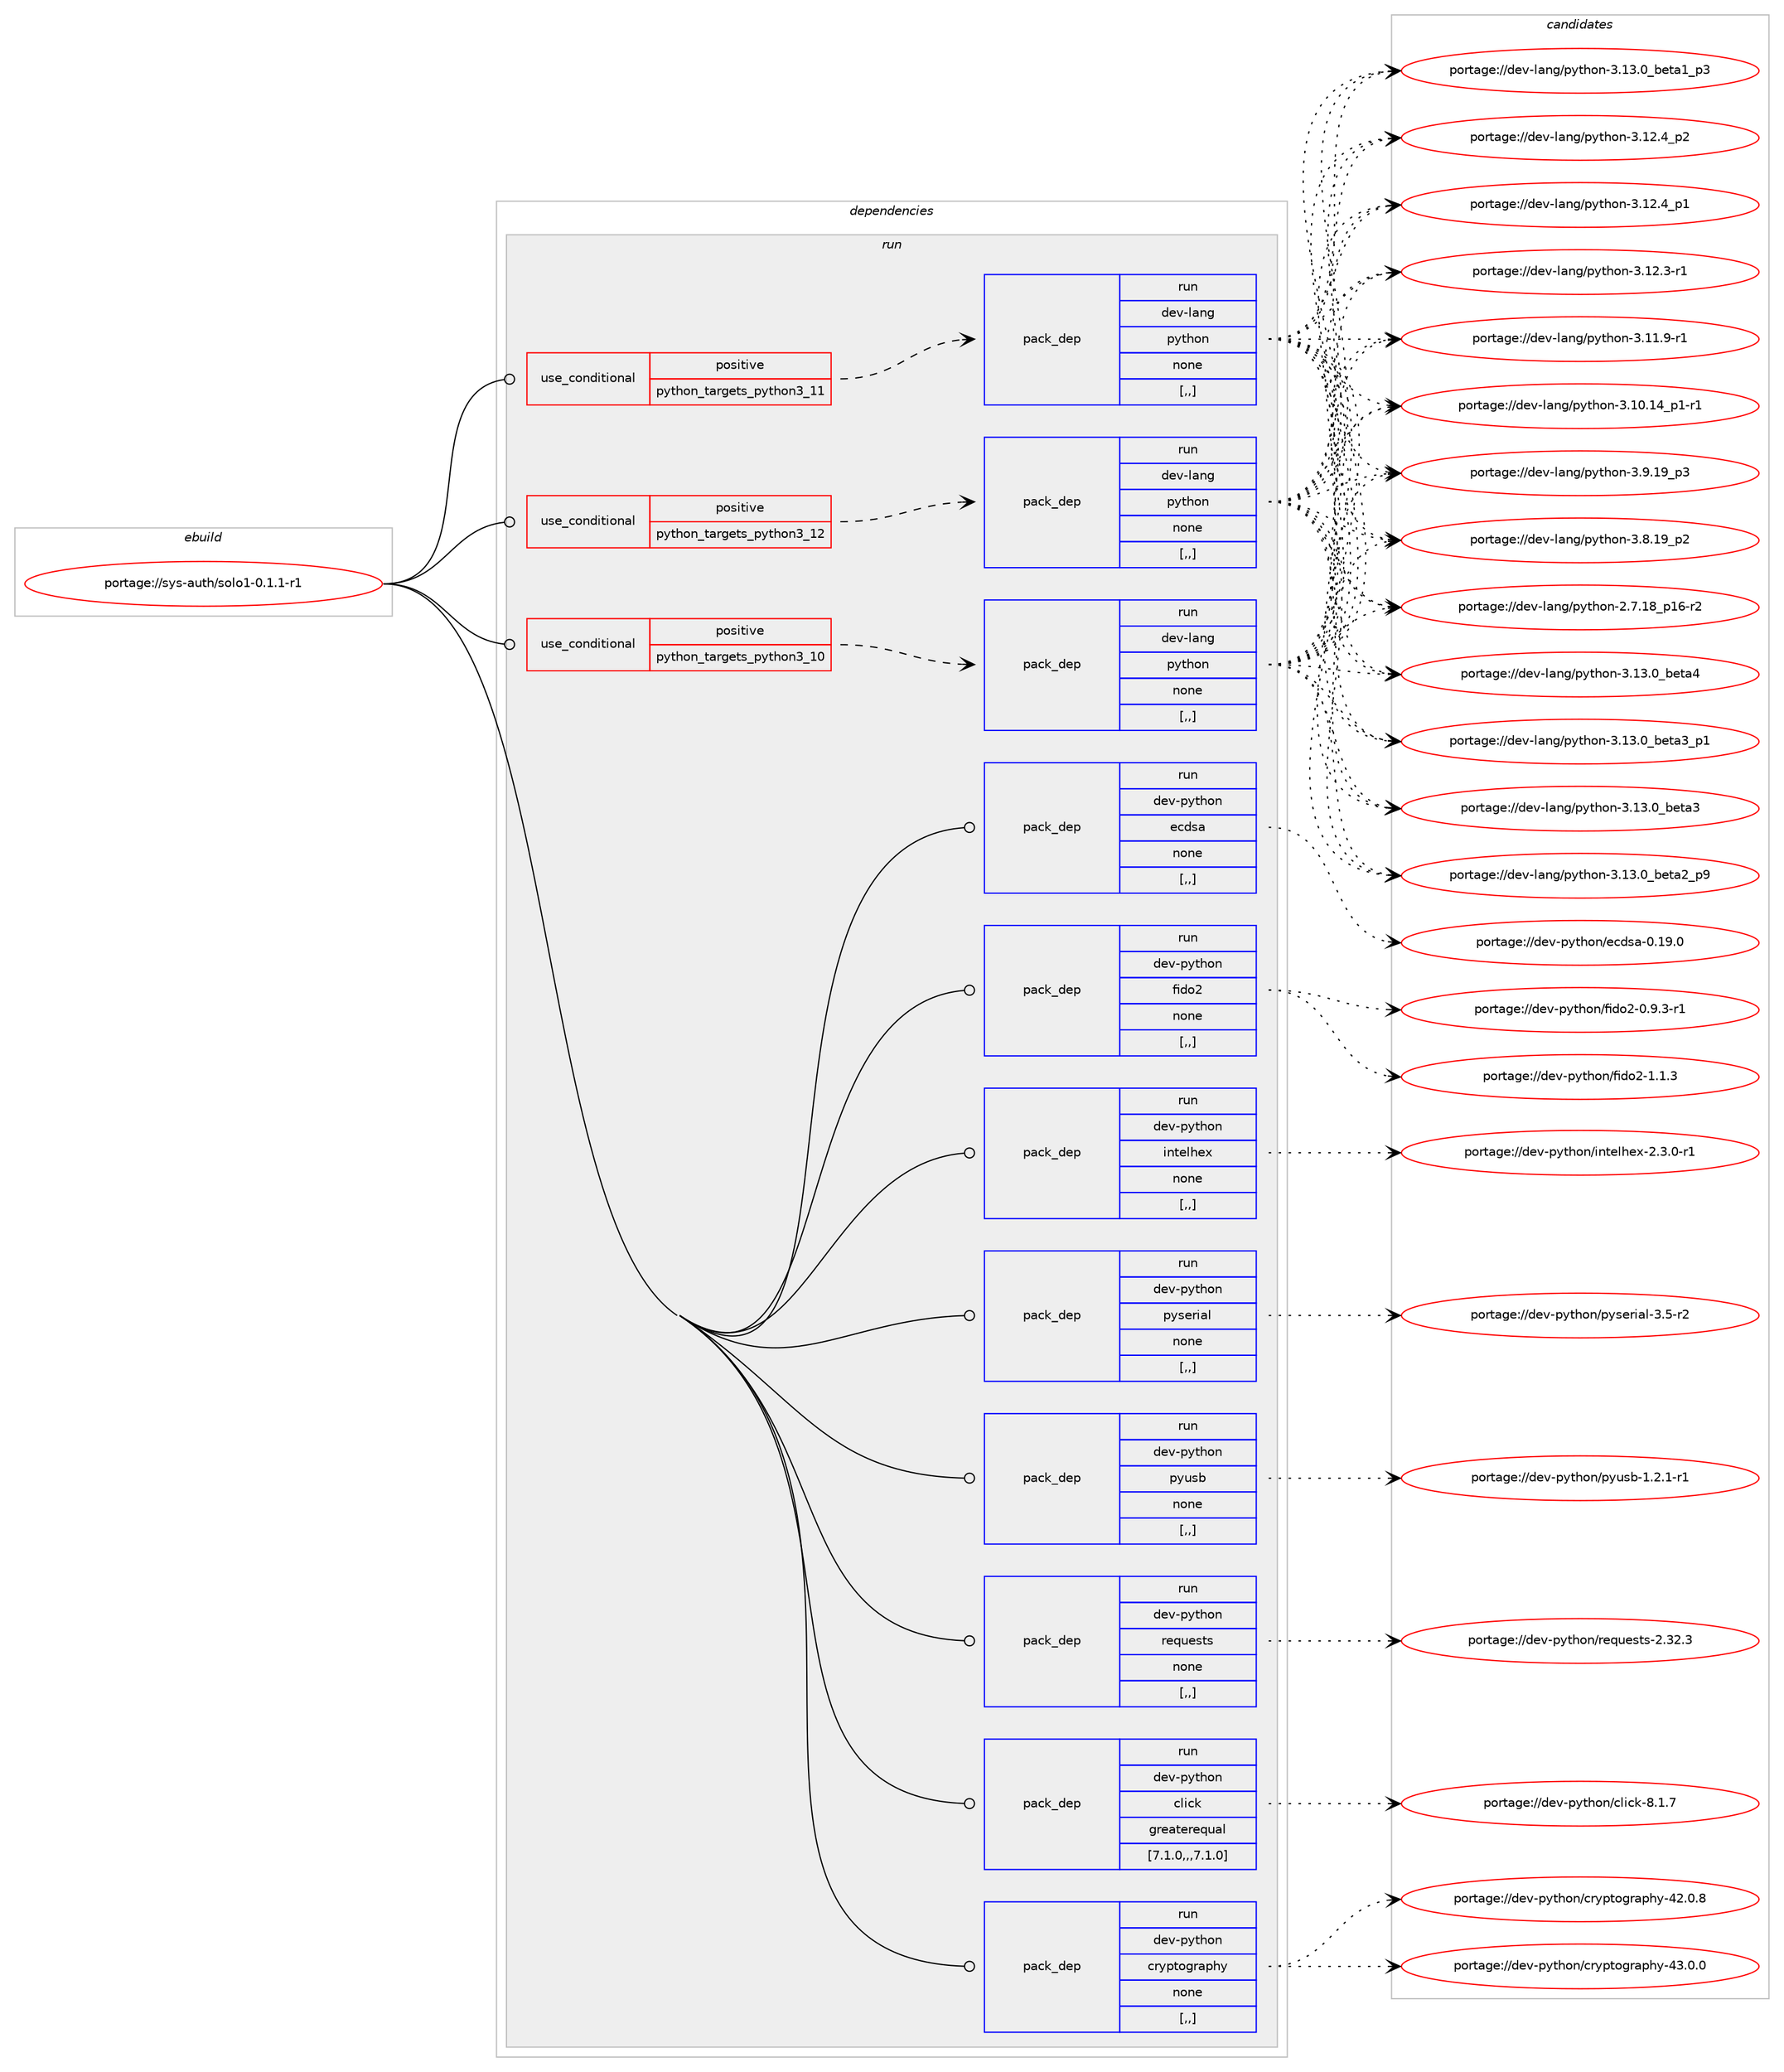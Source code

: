 digraph prolog {

# *************
# Graph options
# *************

newrank=true;
concentrate=true;
compound=true;
graph [rankdir=LR,fontname=Helvetica,fontsize=10,ranksep=1.5];#, ranksep=2.5, nodesep=0.2];
edge  [arrowhead=vee];
node  [fontname=Helvetica,fontsize=10];

# **********
# The ebuild
# **********

subgraph cluster_leftcol {
color=gray;
label=<<i>ebuild</i>>;
id [label="portage://sys-auth/solo1-0.1.1-r1", color=red, width=4, href="../sys-auth/solo1-0.1.1-r1.svg"];
}

# ****************
# The dependencies
# ****************

subgraph cluster_midcol {
color=gray;
label=<<i>dependencies</i>>;
subgraph cluster_compile {
fillcolor="#eeeeee";
style=filled;
label=<<i>compile</i>>;
}
subgraph cluster_compileandrun {
fillcolor="#eeeeee";
style=filled;
label=<<i>compile and run</i>>;
}
subgraph cluster_run {
fillcolor="#eeeeee";
style=filled;
label=<<i>run</i>>;
subgraph cond113330 {
dependency427290 [label=<<TABLE BORDER="0" CELLBORDER="1" CELLSPACING="0" CELLPADDING="4"><TR><TD ROWSPAN="3" CELLPADDING="10">use_conditional</TD></TR><TR><TD>positive</TD></TR><TR><TD>python_targets_python3_10</TD></TR></TABLE>>, shape=none, color=red];
subgraph pack311024 {
dependency427291 [label=<<TABLE BORDER="0" CELLBORDER="1" CELLSPACING="0" CELLPADDING="4" WIDTH="220"><TR><TD ROWSPAN="6" CELLPADDING="30">pack_dep</TD></TR><TR><TD WIDTH="110">run</TD></TR><TR><TD>dev-lang</TD></TR><TR><TD>python</TD></TR><TR><TD>none</TD></TR><TR><TD>[,,]</TD></TR></TABLE>>, shape=none, color=blue];
}
dependency427290:e -> dependency427291:w [weight=20,style="dashed",arrowhead="vee"];
}
id:e -> dependency427290:w [weight=20,style="solid",arrowhead="odot"];
subgraph cond113331 {
dependency427292 [label=<<TABLE BORDER="0" CELLBORDER="1" CELLSPACING="0" CELLPADDING="4"><TR><TD ROWSPAN="3" CELLPADDING="10">use_conditional</TD></TR><TR><TD>positive</TD></TR><TR><TD>python_targets_python3_11</TD></TR></TABLE>>, shape=none, color=red];
subgraph pack311025 {
dependency427293 [label=<<TABLE BORDER="0" CELLBORDER="1" CELLSPACING="0" CELLPADDING="4" WIDTH="220"><TR><TD ROWSPAN="6" CELLPADDING="30">pack_dep</TD></TR><TR><TD WIDTH="110">run</TD></TR><TR><TD>dev-lang</TD></TR><TR><TD>python</TD></TR><TR><TD>none</TD></TR><TR><TD>[,,]</TD></TR></TABLE>>, shape=none, color=blue];
}
dependency427292:e -> dependency427293:w [weight=20,style="dashed",arrowhead="vee"];
}
id:e -> dependency427292:w [weight=20,style="solid",arrowhead="odot"];
subgraph cond113332 {
dependency427294 [label=<<TABLE BORDER="0" CELLBORDER="1" CELLSPACING="0" CELLPADDING="4"><TR><TD ROWSPAN="3" CELLPADDING="10">use_conditional</TD></TR><TR><TD>positive</TD></TR><TR><TD>python_targets_python3_12</TD></TR></TABLE>>, shape=none, color=red];
subgraph pack311026 {
dependency427295 [label=<<TABLE BORDER="0" CELLBORDER="1" CELLSPACING="0" CELLPADDING="4" WIDTH="220"><TR><TD ROWSPAN="6" CELLPADDING="30">pack_dep</TD></TR><TR><TD WIDTH="110">run</TD></TR><TR><TD>dev-lang</TD></TR><TR><TD>python</TD></TR><TR><TD>none</TD></TR><TR><TD>[,,]</TD></TR></TABLE>>, shape=none, color=blue];
}
dependency427294:e -> dependency427295:w [weight=20,style="dashed",arrowhead="vee"];
}
id:e -> dependency427294:w [weight=20,style="solid",arrowhead="odot"];
subgraph pack311027 {
dependency427296 [label=<<TABLE BORDER="0" CELLBORDER="1" CELLSPACING="0" CELLPADDING="4" WIDTH="220"><TR><TD ROWSPAN="6" CELLPADDING="30">pack_dep</TD></TR><TR><TD WIDTH="110">run</TD></TR><TR><TD>dev-python</TD></TR><TR><TD>click</TD></TR><TR><TD>greaterequal</TD></TR><TR><TD>[7.1.0,,,7.1.0]</TD></TR></TABLE>>, shape=none, color=blue];
}
id:e -> dependency427296:w [weight=20,style="solid",arrowhead="odot"];
subgraph pack311028 {
dependency427297 [label=<<TABLE BORDER="0" CELLBORDER="1" CELLSPACING="0" CELLPADDING="4" WIDTH="220"><TR><TD ROWSPAN="6" CELLPADDING="30">pack_dep</TD></TR><TR><TD WIDTH="110">run</TD></TR><TR><TD>dev-python</TD></TR><TR><TD>cryptography</TD></TR><TR><TD>none</TD></TR><TR><TD>[,,]</TD></TR></TABLE>>, shape=none, color=blue];
}
id:e -> dependency427297:w [weight=20,style="solid",arrowhead="odot"];
subgraph pack311029 {
dependency427298 [label=<<TABLE BORDER="0" CELLBORDER="1" CELLSPACING="0" CELLPADDING="4" WIDTH="220"><TR><TD ROWSPAN="6" CELLPADDING="30">pack_dep</TD></TR><TR><TD WIDTH="110">run</TD></TR><TR><TD>dev-python</TD></TR><TR><TD>ecdsa</TD></TR><TR><TD>none</TD></TR><TR><TD>[,,]</TD></TR></TABLE>>, shape=none, color=blue];
}
id:e -> dependency427298:w [weight=20,style="solid",arrowhead="odot"];
subgraph pack311030 {
dependency427299 [label=<<TABLE BORDER="0" CELLBORDER="1" CELLSPACING="0" CELLPADDING="4" WIDTH="220"><TR><TD ROWSPAN="6" CELLPADDING="30">pack_dep</TD></TR><TR><TD WIDTH="110">run</TD></TR><TR><TD>dev-python</TD></TR><TR><TD>fido2</TD></TR><TR><TD>none</TD></TR><TR><TD>[,,]</TD></TR></TABLE>>, shape=none, color=blue];
}
id:e -> dependency427299:w [weight=20,style="solid",arrowhead="odot"];
subgraph pack311031 {
dependency427300 [label=<<TABLE BORDER="0" CELLBORDER="1" CELLSPACING="0" CELLPADDING="4" WIDTH="220"><TR><TD ROWSPAN="6" CELLPADDING="30">pack_dep</TD></TR><TR><TD WIDTH="110">run</TD></TR><TR><TD>dev-python</TD></TR><TR><TD>intelhex</TD></TR><TR><TD>none</TD></TR><TR><TD>[,,]</TD></TR></TABLE>>, shape=none, color=blue];
}
id:e -> dependency427300:w [weight=20,style="solid",arrowhead="odot"];
subgraph pack311032 {
dependency427301 [label=<<TABLE BORDER="0" CELLBORDER="1" CELLSPACING="0" CELLPADDING="4" WIDTH="220"><TR><TD ROWSPAN="6" CELLPADDING="30">pack_dep</TD></TR><TR><TD WIDTH="110">run</TD></TR><TR><TD>dev-python</TD></TR><TR><TD>pyserial</TD></TR><TR><TD>none</TD></TR><TR><TD>[,,]</TD></TR></TABLE>>, shape=none, color=blue];
}
id:e -> dependency427301:w [weight=20,style="solid",arrowhead="odot"];
subgraph pack311033 {
dependency427302 [label=<<TABLE BORDER="0" CELLBORDER="1" CELLSPACING="0" CELLPADDING="4" WIDTH="220"><TR><TD ROWSPAN="6" CELLPADDING="30">pack_dep</TD></TR><TR><TD WIDTH="110">run</TD></TR><TR><TD>dev-python</TD></TR><TR><TD>pyusb</TD></TR><TR><TD>none</TD></TR><TR><TD>[,,]</TD></TR></TABLE>>, shape=none, color=blue];
}
id:e -> dependency427302:w [weight=20,style="solid",arrowhead="odot"];
subgraph pack311034 {
dependency427303 [label=<<TABLE BORDER="0" CELLBORDER="1" CELLSPACING="0" CELLPADDING="4" WIDTH="220"><TR><TD ROWSPAN="6" CELLPADDING="30">pack_dep</TD></TR><TR><TD WIDTH="110">run</TD></TR><TR><TD>dev-python</TD></TR><TR><TD>requests</TD></TR><TR><TD>none</TD></TR><TR><TD>[,,]</TD></TR></TABLE>>, shape=none, color=blue];
}
id:e -> dependency427303:w [weight=20,style="solid",arrowhead="odot"];
}
}

# **************
# The candidates
# **************

subgraph cluster_choices {
rank=same;
color=gray;
label=<<i>candidates</i>>;

subgraph choice311024 {
color=black;
nodesep=1;
choice1001011184510897110103471121211161041111104551464951464895981011169752 [label="portage://dev-lang/python-3.13.0_beta4", color=red, width=4,href="../dev-lang/python-3.13.0_beta4.svg"];
choice10010111845108971101034711212111610411111045514649514648959810111697519511249 [label="portage://dev-lang/python-3.13.0_beta3_p1", color=red, width=4,href="../dev-lang/python-3.13.0_beta3_p1.svg"];
choice1001011184510897110103471121211161041111104551464951464895981011169751 [label="portage://dev-lang/python-3.13.0_beta3", color=red, width=4,href="../dev-lang/python-3.13.0_beta3.svg"];
choice10010111845108971101034711212111610411111045514649514648959810111697509511257 [label="portage://dev-lang/python-3.13.0_beta2_p9", color=red, width=4,href="../dev-lang/python-3.13.0_beta2_p9.svg"];
choice10010111845108971101034711212111610411111045514649514648959810111697499511251 [label="portage://dev-lang/python-3.13.0_beta1_p3", color=red, width=4,href="../dev-lang/python-3.13.0_beta1_p3.svg"];
choice100101118451089711010347112121116104111110455146495046529511250 [label="portage://dev-lang/python-3.12.4_p2", color=red, width=4,href="../dev-lang/python-3.12.4_p2.svg"];
choice100101118451089711010347112121116104111110455146495046529511249 [label="portage://dev-lang/python-3.12.4_p1", color=red, width=4,href="../dev-lang/python-3.12.4_p1.svg"];
choice100101118451089711010347112121116104111110455146495046514511449 [label="portage://dev-lang/python-3.12.3-r1", color=red, width=4,href="../dev-lang/python-3.12.3-r1.svg"];
choice100101118451089711010347112121116104111110455146494946574511449 [label="portage://dev-lang/python-3.11.9-r1", color=red, width=4,href="../dev-lang/python-3.11.9-r1.svg"];
choice100101118451089711010347112121116104111110455146494846495295112494511449 [label="portage://dev-lang/python-3.10.14_p1-r1", color=red, width=4,href="../dev-lang/python-3.10.14_p1-r1.svg"];
choice100101118451089711010347112121116104111110455146574649579511251 [label="portage://dev-lang/python-3.9.19_p3", color=red, width=4,href="../dev-lang/python-3.9.19_p3.svg"];
choice100101118451089711010347112121116104111110455146564649579511250 [label="portage://dev-lang/python-3.8.19_p2", color=red, width=4,href="../dev-lang/python-3.8.19_p2.svg"];
choice100101118451089711010347112121116104111110455046554649569511249544511450 [label="portage://dev-lang/python-2.7.18_p16-r2", color=red, width=4,href="../dev-lang/python-2.7.18_p16-r2.svg"];
dependency427291:e -> choice1001011184510897110103471121211161041111104551464951464895981011169752:w [style=dotted,weight="100"];
dependency427291:e -> choice10010111845108971101034711212111610411111045514649514648959810111697519511249:w [style=dotted,weight="100"];
dependency427291:e -> choice1001011184510897110103471121211161041111104551464951464895981011169751:w [style=dotted,weight="100"];
dependency427291:e -> choice10010111845108971101034711212111610411111045514649514648959810111697509511257:w [style=dotted,weight="100"];
dependency427291:e -> choice10010111845108971101034711212111610411111045514649514648959810111697499511251:w [style=dotted,weight="100"];
dependency427291:e -> choice100101118451089711010347112121116104111110455146495046529511250:w [style=dotted,weight="100"];
dependency427291:e -> choice100101118451089711010347112121116104111110455146495046529511249:w [style=dotted,weight="100"];
dependency427291:e -> choice100101118451089711010347112121116104111110455146495046514511449:w [style=dotted,weight="100"];
dependency427291:e -> choice100101118451089711010347112121116104111110455146494946574511449:w [style=dotted,weight="100"];
dependency427291:e -> choice100101118451089711010347112121116104111110455146494846495295112494511449:w [style=dotted,weight="100"];
dependency427291:e -> choice100101118451089711010347112121116104111110455146574649579511251:w [style=dotted,weight="100"];
dependency427291:e -> choice100101118451089711010347112121116104111110455146564649579511250:w [style=dotted,weight="100"];
dependency427291:e -> choice100101118451089711010347112121116104111110455046554649569511249544511450:w [style=dotted,weight="100"];
}
subgraph choice311025 {
color=black;
nodesep=1;
choice1001011184510897110103471121211161041111104551464951464895981011169752 [label="portage://dev-lang/python-3.13.0_beta4", color=red, width=4,href="../dev-lang/python-3.13.0_beta4.svg"];
choice10010111845108971101034711212111610411111045514649514648959810111697519511249 [label="portage://dev-lang/python-3.13.0_beta3_p1", color=red, width=4,href="../dev-lang/python-3.13.0_beta3_p1.svg"];
choice1001011184510897110103471121211161041111104551464951464895981011169751 [label="portage://dev-lang/python-3.13.0_beta3", color=red, width=4,href="../dev-lang/python-3.13.0_beta3.svg"];
choice10010111845108971101034711212111610411111045514649514648959810111697509511257 [label="portage://dev-lang/python-3.13.0_beta2_p9", color=red, width=4,href="../dev-lang/python-3.13.0_beta2_p9.svg"];
choice10010111845108971101034711212111610411111045514649514648959810111697499511251 [label="portage://dev-lang/python-3.13.0_beta1_p3", color=red, width=4,href="../dev-lang/python-3.13.0_beta1_p3.svg"];
choice100101118451089711010347112121116104111110455146495046529511250 [label="portage://dev-lang/python-3.12.4_p2", color=red, width=4,href="../dev-lang/python-3.12.4_p2.svg"];
choice100101118451089711010347112121116104111110455146495046529511249 [label="portage://dev-lang/python-3.12.4_p1", color=red, width=4,href="../dev-lang/python-3.12.4_p1.svg"];
choice100101118451089711010347112121116104111110455146495046514511449 [label="portage://dev-lang/python-3.12.3-r1", color=red, width=4,href="../dev-lang/python-3.12.3-r1.svg"];
choice100101118451089711010347112121116104111110455146494946574511449 [label="portage://dev-lang/python-3.11.9-r1", color=red, width=4,href="../dev-lang/python-3.11.9-r1.svg"];
choice100101118451089711010347112121116104111110455146494846495295112494511449 [label="portage://dev-lang/python-3.10.14_p1-r1", color=red, width=4,href="../dev-lang/python-3.10.14_p1-r1.svg"];
choice100101118451089711010347112121116104111110455146574649579511251 [label="portage://dev-lang/python-3.9.19_p3", color=red, width=4,href="../dev-lang/python-3.9.19_p3.svg"];
choice100101118451089711010347112121116104111110455146564649579511250 [label="portage://dev-lang/python-3.8.19_p2", color=red, width=4,href="../dev-lang/python-3.8.19_p2.svg"];
choice100101118451089711010347112121116104111110455046554649569511249544511450 [label="portage://dev-lang/python-2.7.18_p16-r2", color=red, width=4,href="../dev-lang/python-2.7.18_p16-r2.svg"];
dependency427293:e -> choice1001011184510897110103471121211161041111104551464951464895981011169752:w [style=dotted,weight="100"];
dependency427293:e -> choice10010111845108971101034711212111610411111045514649514648959810111697519511249:w [style=dotted,weight="100"];
dependency427293:e -> choice1001011184510897110103471121211161041111104551464951464895981011169751:w [style=dotted,weight="100"];
dependency427293:e -> choice10010111845108971101034711212111610411111045514649514648959810111697509511257:w [style=dotted,weight="100"];
dependency427293:e -> choice10010111845108971101034711212111610411111045514649514648959810111697499511251:w [style=dotted,weight="100"];
dependency427293:e -> choice100101118451089711010347112121116104111110455146495046529511250:w [style=dotted,weight="100"];
dependency427293:e -> choice100101118451089711010347112121116104111110455146495046529511249:w [style=dotted,weight="100"];
dependency427293:e -> choice100101118451089711010347112121116104111110455146495046514511449:w [style=dotted,weight="100"];
dependency427293:e -> choice100101118451089711010347112121116104111110455146494946574511449:w [style=dotted,weight="100"];
dependency427293:e -> choice100101118451089711010347112121116104111110455146494846495295112494511449:w [style=dotted,weight="100"];
dependency427293:e -> choice100101118451089711010347112121116104111110455146574649579511251:w [style=dotted,weight="100"];
dependency427293:e -> choice100101118451089711010347112121116104111110455146564649579511250:w [style=dotted,weight="100"];
dependency427293:e -> choice100101118451089711010347112121116104111110455046554649569511249544511450:w [style=dotted,weight="100"];
}
subgraph choice311026 {
color=black;
nodesep=1;
choice1001011184510897110103471121211161041111104551464951464895981011169752 [label="portage://dev-lang/python-3.13.0_beta4", color=red, width=4,href="../dev-lang/python-3.13.0_beta4.svg"];
choice10010111845108971101034711212111610411111045514649514648959810111697519511249 [label="portage://dev-lang/python-3.13.0_beta3_p1", color=red, width=4,href="../dev-lang/python-3.13.0_beta3_p1.svg"];
choice1001011184510897110103471121211161041111104551464951464895981011169751 [label="portage://dev-lang/python-3.13.0_beta3", color=red, width=4,href="../dev-lang/python-3.13.0_beta3.svg"];
choice10010111845108971101034711212111610411111045514649514648959810111697509511257 [label="portage://dev-lang/python-3.13.0_beta2_p9", color=red, width=4,href="../dev-lang/python-3.13.0_beta2_p9.svg"];
choice10010111845108971101034711212111610411111045514649514648959810111697499511251 [label="portage://dev-lang/python-3.13.0_beta1_p3", color=red, width=4,href="../dev-lang/python-3.13.0_beta1_p3.svg"];
choice100101118451089711010347112121116104111110455146495046529511250 [label="portage://dev-lang/python-3.12.4_p2", color=red, width=4,href="../dev-lang/python-3.12.4_p2.svg"];
choice100101118451089711010347112121116104111110455146495046529511249 [label="portage://dev-lang/python-3.12.4_p1", color=red, width=4,href="../dev-lang/python-3.12.4_p1.svg"];
choice100101118451089711010347112121116104111110455146495046514511449 [label="portage://dev-lang/python-3.12.3-r1", color=red, width=4,href="../dev-lang/python-3.12.3-r1.svg"];
choice100101118451089711010347112121116104111110455146494946574511449 [label="portage://dev-lang/python-3.11.9-r1", color=red, width=4,href="../dev-lang/python-3.11.9-r1.svg"];
choice100101118451089711010347112121116104111110455146494846495295112494511449 [label="portage://dev-lang/python-3.10.14_p1-r1", color=red, width=4,href="../dev-lang/python-3.10.14_p1-r1.svg"];
choice100101118451089711010347112121116104111110455146574649579511251 [label="portage://dev-lang/python-3.9.19_p3", color=red, width=4,href="../dev-lang/python-3.9.19_p3.svg"];
choice100101118451089711010347112121116104111110455146564649579511250 [label="portage://dev-lang/python-3.8.19_p2", color=red, width=4,href="../dev-lang/python-3.8.19_p2.svg"];
choice100101118451089711010347112121116104111110455046554649569511249544511450 [label="portage://dev-lang/python-2.7.18_p16-r2", color=red, width=4,href="../dev-lang/python-2.7.18_p16-r2.svg"];
dependency427295:e -> choice1001011184510897110103471121211161041111104551464951464895981011169752:w [style=dotted,weight="100"];
dependency427295:e -> choice10010111845108971101034711212111610411111045514649514648959810111697519511249:w [style=dotted,weight="100"];
dependency427295:e -> choice1001011184510897110103471121211161041111104551464951464895981011169751:w [style=dotted,weight="100"];
dependency427295:e -> choice10010111845108971101034711212111610411111045514649514648959810111697509511257:w [style=dotted,weight="100"];
dependency427295:e -> choice10010111845108971101034711212111610411111045514649514648959810111697499511251:w [style=dotted,weight="100"];
dependency427295:e -> choice100101118451089711010347112121116104111110455146495046529511250:w [style=dotted,weight="100"];
dependency427295:e -> choice100101118451089711010347112121116104111110455146495046529511249:w [style=dotted,weight="100"];
dependency427295:e -> choice100101118451089711010347112121116104111110455146495046514511449:w [style=dotted,weight="100"];
dependency427295:e -> choice100101118451089711010347112121116104111110455146494946574511449:w [style=dotted,weight="100"];
dependency427295:e -> choice100101118451089711010347112121116104111110455146494846495295112494511449:w [style=dotted,weight="100"];
dependency427295:e -> choice100101118451089711010347112121116104111110455146574649579511251:w [style=dotted,weight="100"];
dependency427295:e -> choice100101118451089711010347112121116104111110455146564649579511250:w [style=dotted,weight="100"];
dependency427295:e -> choice100101118451089711010347112121116104111110455046554649569511249544511450:w [style=dotted,weight="100"];
}
subgraph choice311027 {
color=black;
nodesep=1;
choice10010111845112121116104111110479910810599107455646494655 [label="portage://dev-python/click-8.1.7", color=red, width=4,href="../dev-python/click-8.1.7.svg"];
dependency427296:e -> choice10010111845112121116104111110479910810599107455646494655:w [style=dotted,weight="100"];
}
subgraph choice311028 {
color=black;
nodesep=1;
choice1001011184511212111610411111047991141211121161111031149711210412145525146484648 [label="portage://dev-python/cryptography-43.0.0", color=red, width=4,href="../dev-python/cryptography-43.0.0.svg"];
choice1001011184511212111610411111047991141211121161111031149711210412145525046484656 [label="portage://dev-python/cryptography-42.0.8", color=red, width=4,href="../dev-python/cryptography-42.0.8.svg"];
dependency427297:e -> choice1001011184511212111610411111047991141211121161111031149711210412145525146484648:w [style=dotted,weight="100"];
dependency427297:e -> choice1001011184511212111610411111047991141211121161111031149711210412145525046484656:w [style=dotted,weight="100"];
}
subgraph choice311029 {
color=black;
nodesep=1;
choice1001011184511212111610411111047101991001159745484649574648 [label="portage://dev-python/ecdsa-0.19.0", color=red, width=4,href="../dev-python/ecdsa-0.19.0.svg"];
dependency427298:e -> choice1001011184511212111610411111047101991001159745484649574648:w [style=dotted,weight="100"];
}
subgraph choice311030 {
color=black;
nodesep=1;
choice100101118451121211161041111104710210510011150454946494651 [label="portage://dev-python/fido2-1.1.3", color=red, width=4,href="../dev-python/fido2-1.1.3.svg"];
choice1001011184511212111610411111047102105100111504548465746514511449 [label="portage://dev-python/fido2-0.9.3-r1", color=red, width=4,href="../dev-python/fido2-0.9.3-r1.svg"];
dependency427299:e -> choice100101118451121211161041111104710210510011150454946494651:w [style=dotted,weight="100"];
dependency427299:e -> choice1001011184511212111610411111047102105100111504548465746514511449:w [style=dotted,weight="100"];
}
subgraph choice311031 {
color=black;
nodesep=1;
choice10010111845112121116104111110471051101161011081041011204550465146484511449 [label="portage://dev-python/intelhex-2.3.0-r1", color=red, width=4,href="../dev-python/intelhex-2.3.0-r1.svg"];
dependency427300:e -> choice10010111845112121116104111110471051101161011081041011204550465146484511449:w [style=dotted,weight="100"];
}
subgraph choice311032 {
color=black;
nodesep=1;
choice100101118451121211161041111104711212111510111410597108455146534511450 [label="portage://dev-python/pyserial-3.5-r2", color=red, width=4,href="../dev-python/pyserial-3.5-r2.svg"];
dependency427301:e -> choice100101118451121211161041111104711212111510111410597108455146534511450:w [style=dotted,weight="100"];
}
subgraph choice311033 {
color=black;
nodesep=1;
choice1001011184511212111610411111047112121117115984549465046494511449 [label="portage://dev-python/pyusb-1.2.1-r1", color=red, width=4,href="../dev-python/pyusb-1.2.1-r1.svg"];
dependency427302:e -> choice1001011184511212111610411111047112121117115984549465046494511449:w [style=dotted,weight="100"];
}
subgraph choice311034 {
color=black;
nodesep=1;
choice100101118451121211161041111104711410111311710111511611545504651504651 [label="portage://dev-python/requests-2.32.3", color=red, width=4,href="../dev-python/requests-2.32.3.svg"];
dependency427303:e -> choice100101118451121211161041111104711410111311710111511611545504651504651:w [style=dotted,weight="100"];
}
}

}

